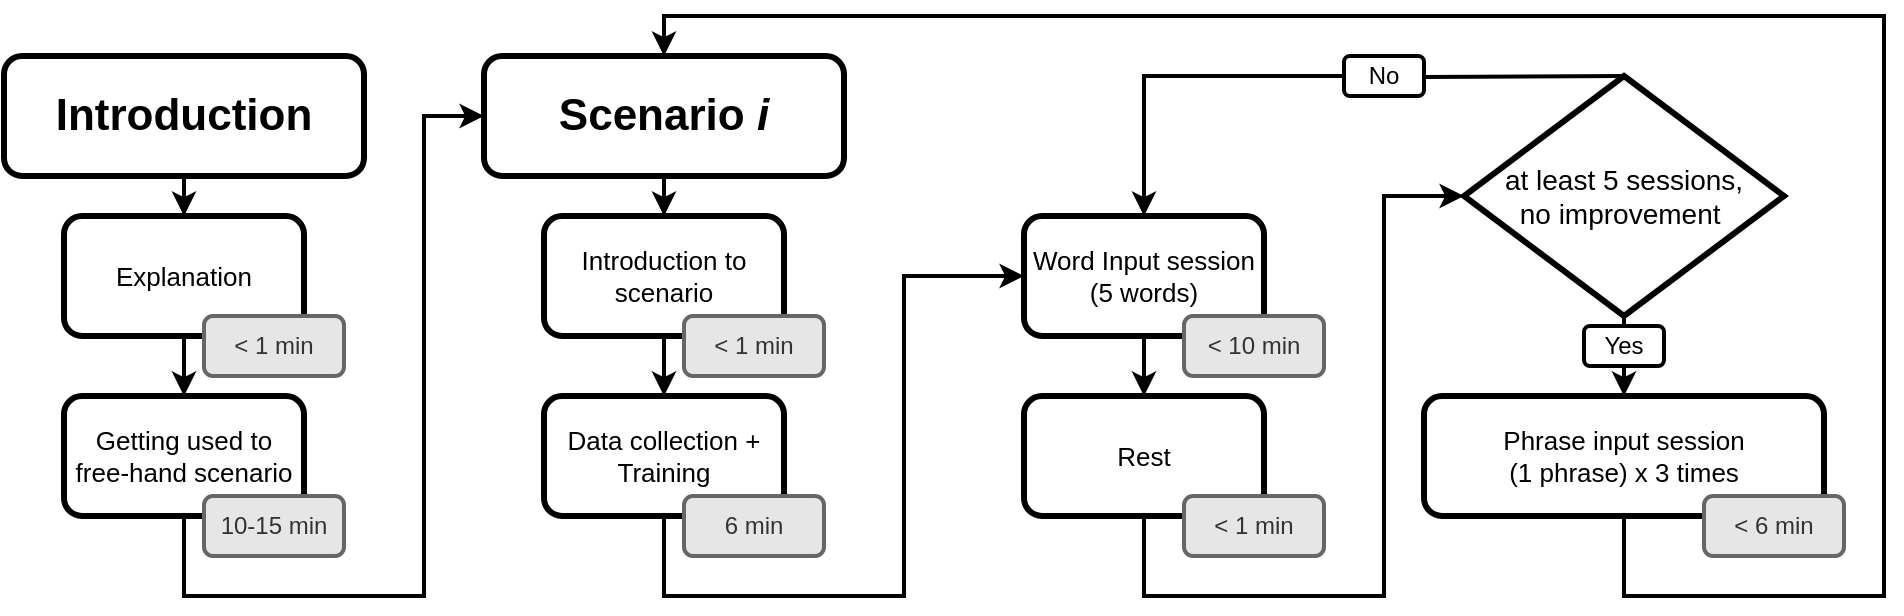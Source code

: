 <mxfile version="12.7.2" type="github"><diagram id="9ERc8rvvLxFyzC0L8O0r" name="Page-1"><mxGraphModel dx="1483" dy="781" grid="1" gridSize="10" guides="1" tooltips="1" connect="1" arrows="1" fold="1" page="1" pageScale="1" pageWidth="827" pageHeight="1169" math="0" shadow="0"><root><mxCell id="0"/><mxCell id="1" parent="0"/><mxCell id="9sKPTbDNVCngf3sIRjU6-3" value="" style="edgeStyle=orthogonalEdgeStyle;rounded=0;orthogonalLoop=1;jettySize=auto;html=1;fontSize=13;strokeWidth=2;" edge="1" parent="1" source="9sKPTbDNVCngf3sIRjU6-1" target="9sKPTbDNVCngf3sIRjU6-2"><mxGeometry relative="1" as="geometry"/></mxCell><mxCell id="9sKPTbDNVCngf3sIRjU6-1" value="Introduction" style="rounded=1;whiteSpace=wrap;html=1;fontStyle=1;fontSize=22;strokeWidth=3;" vertex="1" parent="1"><mxGeometry x="290" y="270" width="180" height="60" as="geometry"/></mxCell><mxCell id="9sKPTbDNVCngf3sIRjU6-5" value="" style="edgeStyle=orthogonalEdgeStyle;rounded=0;orthogonalLoop=1;jettySize=auto;html=1;fontSize=13;strokeWidth=2;" edge="1" parent="1" source="9sKPTbDNVCngf3sIRjU6-2" target="9sKPTbDNVCngf3sIRjU6-4"><mxGeometry relative="1" as="geometry"/></mxCell><mxCell id="9sKPTbDNVCngf3sIRjU6-2" value="Explanation" style="rounded=1;whiteSpace=wrap;html=1;fontSize=13;strokeWidth=3;" vertex="1" parent="1"><mxGeometry x="320" y="350" width="120" height="60" as="geometry"/></mxCell><mxCell id="9sKPTbDNVCngf3sIRjU6-7" value="" style="edgeStyle=orthogonalEdgeStyle;rounded=0;orthogonalLoop=1;jettySize=auto;html=1;fontSize=13;strokeWidth=2;" edge="1" parent="1" source="9sKPTbDNVCngf3sIRjU6-4" target="9sKPTbDNVCngf3sIRjU6-6"><mxGeometry relative="1" as="geometry"><Array as="points"><mxPoint x="380" y="540"/><mxPoint x="500" y="540"/><mxPoint x="500" y="300"/></Array></mxGeometry></mxCell><mxCell id="9sKPTbDNVCngf3sIRjU6-4" value="Getting used to free-hand scenario" style="rounded=1;whiteSpace=wrap;html=1;fontSize=13;strokeWidth=3;" vertex="1" parent="1"><mxGeometry x="320" y="440" width="120" height="60" as="geometry"/></mxCell><mxCell id="9sKPTbDNVCngf3sIRjU6-11" value="" style="edgeStyle=orthogonalEdgeStyle;rounded=0;orthogonalLoop=1;jettySize=auto;html=1;fontSize=13;strokeWidth=2;" edge="1" parent="1" source="9sKPTbDNVCngf3sIRjU6-6" target="9sKPTbDNVCngf3sIRjU6-10"><mxGeometry relative="1" as="geometry"/></mxCell><mxCell id="9sKPTbDNVCngf3sIRjU6-6" value="Scenario &lt;i style=&quot;font-size: 22px;&quot;&gt;i&lt;/i&gt;" style="rounded=1;whiteSpace=wrap;html=1;fontStyle=1;fontSize=22;strokeWidth=3;" vertex="1" parent="1"><mxGeometry x="530" y="270" width="180" height="60" as="geometry"/></mxCell><mxCell id="9sKPTbDNVCngf3sIRjU6-13" value="" style="edgeStyle=orthogonalEdgeStyle;rounded=0;orthogonalLoop=1;jettySize=auto;html=1;fontSize=13;strokeWidth=2;" edge="1" parent="1" source="9sKPTbDNVCngf3sIRjU6-10" target="9sKPTbDNVCngf3sIRjU6-12"><mxGeometry relative="1" as="geometry"/></mxCell><mxCell id="9sKPTbDNVCngf3sIRjU6-10" value="Introduction to scenario" style="rounded=1;whiteSpace=wrap;html=1;fontSize=13;strokeWidth=3;" vertex="1" parent="1"><mxGeometry x="560" y="350" width="120" height="60" as="geometry"/></mxCell><mxCell id="9sKPTbDNVCngf3sIRjU6-15" value="" style="edgeStyle=orthogonalEdgeStyle;rounded=0;orthogonalLoop=1;jettySize=auto;html=1;fontSize=13;strokeWidth=2;" edge="1" parent="1" source="9sKPTbDNVCngf3sIRjU6-12" target="9sKPTbDNVCngf3sIRjU6-14"><mxGeometry relative="1" as="geometry"><Array as="points"><mxPoint x="620" y="540"/><mxPoint x="740" y="540"/><mxPoint x="740" y="380"/></Array></mxGeometry></mxCell><mxCell id="9sKPTbDNVCngf3sIRjU6-12" value="Data collection +&lt;br style=&quot;font-size: 13px;&quot;&gt;Training" style="rounded=1;whiteSpace=wrap;html=1;fontSize=13;strokeWidth=3;" vertex="1" parent="1"><mxGeometry x="560" y="440" width="120" height="60" as="geometry"/></mxCell><mxCell id="9sKPTbDNVCngf3sIRjU6-14" value="Word Input session&lt;br style=&quot;font-size: 13px;&quot;&gt;(5 words)" style="rounded=1;whiteSpace=wrap;html=1;fontSize=13;strokeWidth=3;" vertex="1" parent="1"><mxGeometry x="800" y="350" width="120" height="60" as="geometry"/></mxCell><mxCell id="9sKPTbDNVCngf3sIRjU6-16" value="Rest" style="rounded=1;whiteSpace=wrap;html=1;fontSize=13;strokeWidth=3;" vertex="1" parent="1"><mxGeometry x="800" y="440" width="120" height="60" as="geometry"/></mxCell><mxCell id="9sKPTbDNVCngf3sIRjU6-8" value="&amp;lt; 1 min" style="rounded=1;whiteSpace=wrap;html=1;fillColor=#E6E6E6;strokeColor=#666666;fontColor=#333333;strokeWidth=2;" vertex="1" parent="1"><mxGeometry x="390" y="400" width="70" height="30" as="geometry"/></mxCell><mxCell id="9sKPTbDNVCngf3sIRjU6-9" value="10-15 min" style="rounded=1;whiteSpace=wrap;html=1;fillColor=#E6E6E6;strokeColor=#666666;fontColor=#333333;strokeWidth=2;" vertex="1" parent="1"><mxGeometry x="390" y="490" width="70" height="30" as="geometry"/></mxCell><mxCell id="9sKPTbDNVCngf3sIRjU6-28" style="edgeStyle=orthogonalEdgeStyle;rounded=0;orthogonalLoop=1;jettySize=auto;html=1;entryX=0.5;entryY=0;entryDx=0;entryDy=0;fontSize=13;strokeWidth=2;" edge="1" parent="1" target="9sKPTbDNVCngf3sIRjU6-14"><mxGeometry relative="1" as="geometry"><mxPoint x="965" y="280" as="sourcePoint"/><Array as="points"><mxPoint x="860" y="280"/></Array></mxGeometry></mxCell><mxCell id="9sKPTbDNVCngf3sIRjU6-19" value="at least 5 sessions,&lt;br style=&quot;font-size: 14px&quot;&gt;no improvement&amp;nbsp;" style="rhombus;whiteSpace=wrap;html=1;fontSize=14;strokeWidth=3;" vertex="1" parent="1"><mxGeometry x="1020" y="280" width="160" height="120" as="geometry"/></mxCell><mxCell id="9sKPTbDNVCngf3sIRjU6-29" style="edgeStyle=orthogonalEdgeStyle;rounded=0;orthogonalLoop=1;jettySize=auto;html=1;exitX=0.5;exitY=1;exitDx=0;exitDy=0;entryX=0.5;entryY=0;entryDx=0;entryDy=0;fontSize=13;strokeWidth=2;" edge="1" parent="1" source="9sKPTbDNVCngf3sIRjU6-20" target="9sKPTbDNVCngf3sIRjU6-6"><mxGeometry relative="1" as="geometry"><Array as="points"><mxPoint x="1100" y="470"/><mxPoint x="1100" y="540"/><mxPoint x="1230" y="540"/><mxPoint x="1230" y="250"/><mxPoint x="620" y="250"/></Array></mxGeometry></mxCell><mxCell id="9sKPTbDNVCngf3sIRjU6-20" value="Phrase input session&lt;br style=&quot;font-size: 13px;&quot;&gt;(1 phrase) x 3 times" style="rounded=1;whiteSpace=wrap;html=1;direction=south;fontSize=13;strokeWidth=3;" vertex="1" parent="1"><mxGeometry x="1000" y="440" width="200" height="60" as="geometry"/></mxCell><mxCell id="9sKPTbDNVCngf3sIRjU6-25" value="" style="endArrow=classic;html=1;fontSize=13;exitX=0.5;exitY=1;exitDx=0;exitDy=0;entryX=0.5;entryY=0;entryDx=0;entryDy=0;strokeWidth=2;" edge="1" parent="1" source="9sKPTbDNVCngf3sIRjU6-14" target="9sKPTbDNVCngf3sIRjU6-16"><mxGeometry width="50" height="50" relative="1" as="geometry"><mxPoint x="680" y="510" as="sourcePoint"/><mxPoint x="730" y="460" as="targetPoint"/></mxGeometry></mxCell><mxCell id="9sKPTbDNVCngf3sIRjU6-26" value="" style="edgeStyle=orthogonalEdgeStyle;rounded=0;orthogonalLoop=1;jettySize=auto;html=1;entryX=0;entryY=0.5;entryDx=0;entryDy=0;strokeWidth=2;" edge="1" parent="1" target="9sKPTbDNVCngf3sIRjU6-19"><mxGeometry relative="1" as="geometry"><mxPoint x="860" y="500" as="sourcePoint"/><mxPoint x="1040" y="380" as="targetPoint"/><Array as="points"><mxPoint x="860" y="540"/><mxPoint x="980" y="540"/><mxPoint x="980" y="340"/></Array></mxGeometry></mxCell><mxCell id="9sKPTbDNVCngf3sIRjU6-30" value="" style="endArrow=classic;html=1;fontSize=13;exitX=0.5;exitY=1;exitDx=0;exitDy=0;entryX=0;entryY=0.5;entryDx=0;entryDy=0;strokeWidth=2;" edge="1" parent="1" source="9sKPTbDNVCngf3sIRjU6-19" target="9sKPTbDNVCngf3sIRjU6-20"><mxGeometry width="50" height="50" relative="1" as="geometry"><mxPoint x="680" y="420" as="sourcePoint"/><mxPoint x="730" y="370" as="targetPoint"/></mxGeometry></mxCell><mxCell id="9sKPTbDNVCngf3sIRjU6-31" value="&amp;lt; 1 min" style="rounded=1;whiteSpace=wrap;html=1;fillColor=#E6E6E6;strokeColor=#666666;fontColor=#333333;strokeWidth=2;" vertex="1" parent="1"><mxGeometry x="880" y="490" width="70" height="30" as="geometry"/></mxCell><mxCell id="9sKPTbDNVCngf3sIRjU6-32" value="6 min" style="rounded=1;whiteSpace=wrap;html=1;fillColor=#E6E6E6;strokeColor=#666666;fontColor=#333333;strokeWidth=2;" vertex="1" parent="1"><mxGeometry x="630" y="490" width="70" height="30" as="geometry"/></mxCell><mxCell id="9sKPTbDNVCngf3sIRjU6-34" value="&amp;lt; 10 min" style="rounded=1;whiteSpace=wrap;html=1;fillColor=#E6E6E6;strokeColor=#666666;fontColor=#333333;strokeWidth=2;" vertex="1" parent="1"><mxGeometry x="880" y="400" width="70" height="30" as="geometry"/></mxCell><mxCell id="9sKPTbDNVCngf3sIRjU6-35" value="&amp;lt; 1 min" style="rounded=1;whiteSpace=wrap;html=1;fillColor=#E6E6E6;strokeColor=#666666;fontColor=#333333;strokeWidth=2;" vertex="1" parent="1"><mxGeometry x="630" y="400" width="70" height="30" as="geometry"/></mxCell><mxCell id="9sKPTbDNVCngf3sIRjU6-36" value="&amp;lt; 6 min" style="rounded=1;whiteSpace=wrap;html=1;fillColor=#E6E6E6;strokeColor=#666666;fontColor=#333333;strokeWidth=2;" vertex="1" parent="1"><mxGeometry x="1140" y="490" width="70" height="30" as="geometry"/></mxCell><mxCell id="9sKPTbDNVCngf3sIRjU6-37" value="Yes" style="rounded=1;whiteSpace=wrap;html=1;strokeWidth=2;" vertex="1" parent="1"><mxGeometry x="1080" y="405" width="40" height="20" as="geometry"/></mxCell><mxCell id="9sKPTbDNVCngf3sIRjU6-47" value="" style="endArrow=none;html=1;fontSize=13;exitX=1;exitY=0.35;exitDx=0;exitDy=0;entryX=0.5;entryY=0;entryDx=0;entryDy=0;exitPerimeter=0;strokeWidth=2;" edge="1" parent="1" target="9sKPTbDNVCngf3sIRjU6-19"><mxGeometry width="50" height="50" relative="1" as="geometry"><mxPoint x="1000" y="280.5" as="sourcePoint"/><mxPoint x="770" y="350" as="targetPoint"/></mxGeometry></mxCell><mxCell id="9sKPTbDNVCngf3sIRjU6-49" value="No" style="rounded=1;whiteSpace=wrap;html=1;strokeWidth=2;" vertex="1" parent="1"><mxGeometry x="960" y="270" width="40" height="20" as="geometry"/></mxCell></root></mxGraphModel></diagram></mxfile>